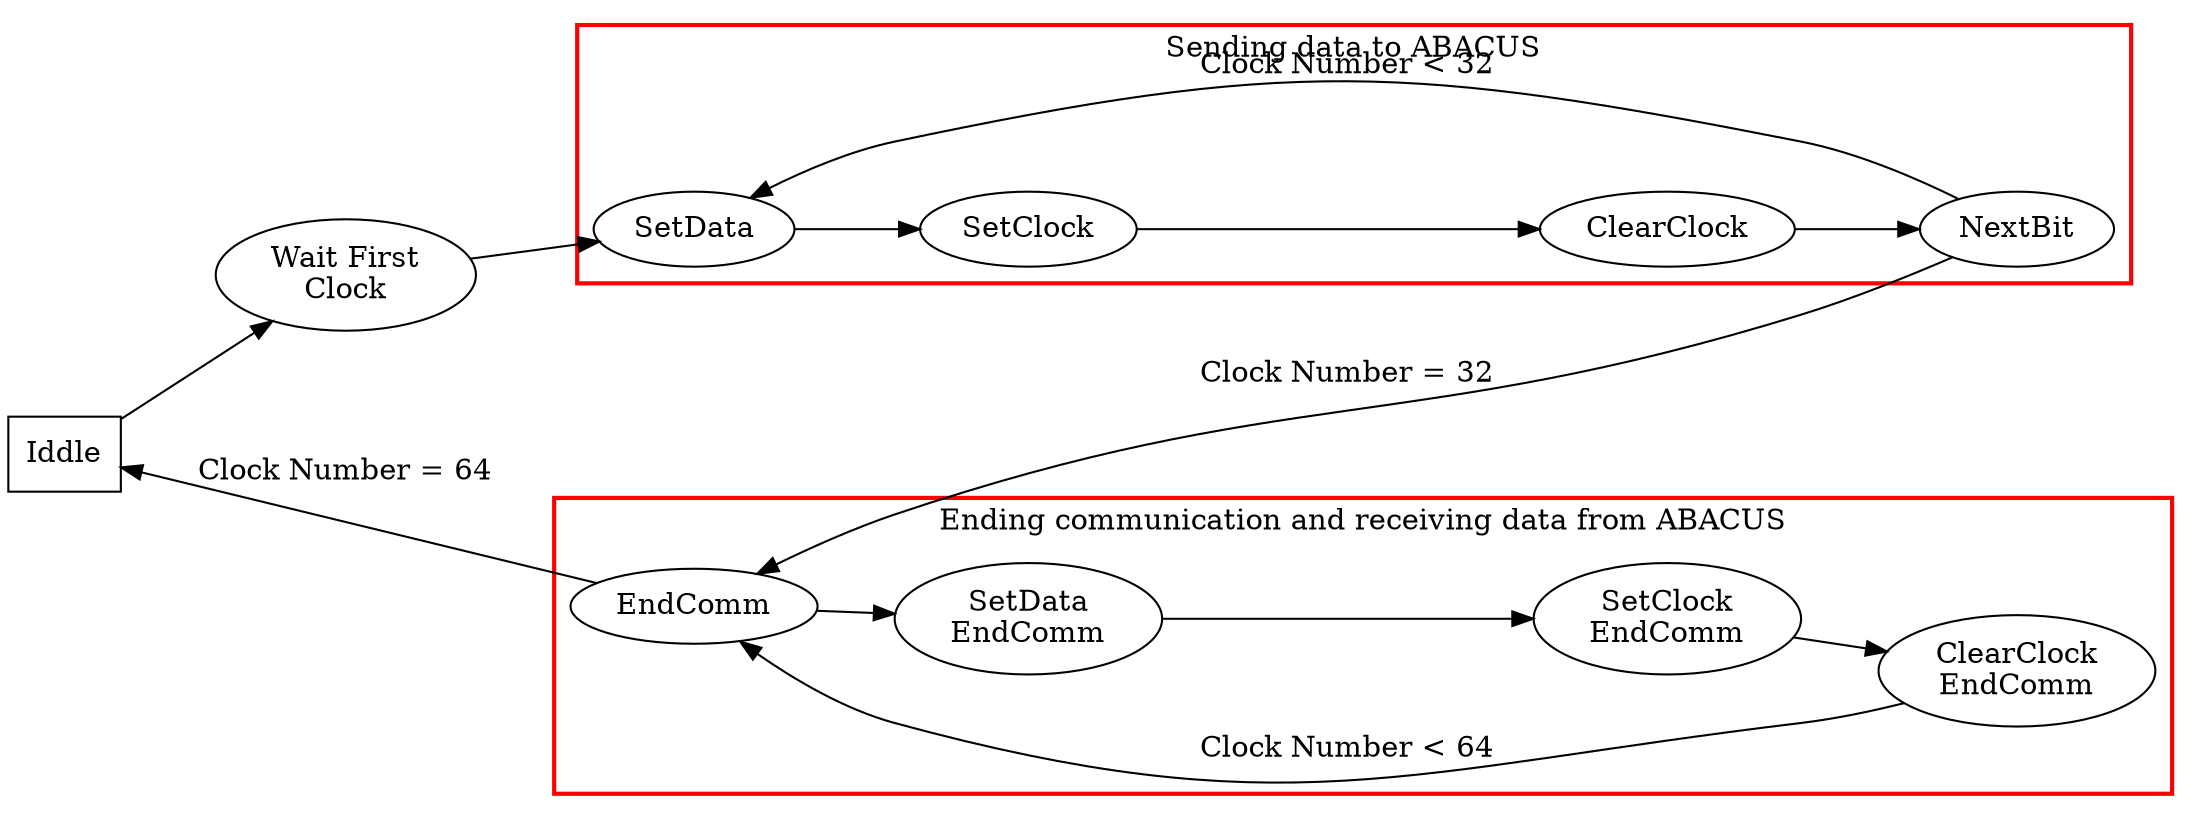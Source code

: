 digraph G {
	rankdir=LR;
	newrank=true;
	nodesep=0.655;
	
	Iddle [shape=box];
	WaitFirstClock [label="Wait First\nClock"];
	Iddle -> WaitFirstClock;
	WaitFirstClock -> SetData;
	
	subgraph cluster_0 {
	    //labelloc=b;
		style=bold; 
		color=red;
		label="Sending data to ABACUS";
		
		SetData -> SetClock;
		SetClock -> ClearClock;
		ClearClock -> NextBit;
		NextBit -> SetData [label="Clock Number < 32"];
	}	
	
	subgraph cluster_1 {
		//labelloc=b;
		style=bold;
		color=red;
		label="Ending communication and receiving data from ABACUS";
		
		SetDataEndComm [label="SetData\nEndComm"];
		SetClockEndComm [label="SetClock\nEndComm"];
		ClearClockEndComm [label="ClearClock\nEndComm"];
		
		NextBit -> EndComm [label="Clock Number = 32"];
		EndComm -> SetDataEndComm;
		SetDataEndComm -> SetClockEndComm;
		SetClockEndComm -> ClearClockEndComm;
		ClearClockEndComm -> EndComm [label="Clock Number < 64"];
	}
	
	EndComm -> Iddle [label="Clock Number = 64"];
	
	{ rank=same; SetData; EndComm; }
}
